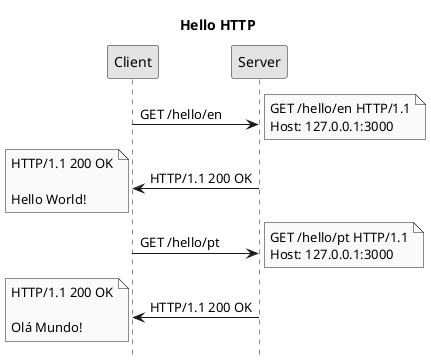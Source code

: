 @startuml
title Hello HTTP
hide footbox
skinparam monochrome true

Client -> Server: GET /hello/en
note right: GET /hello/en HTTP/1.1\nHost: 127.0.0.1:3000
Server -> Client: HTTP/1.1 200 OK
note left: HTTP/1.1 200 OK\n\nHello World!
Client -> Server: GET /hello/pt
note right: GET /hello/pt HTTP/1.1\nHost: 127.0.0.1:3000
Server -> Client: HTTP/1.1 200 OK
note left: HTTP/1.1 200 OK\n\nOlá Mundo!
@enduml

